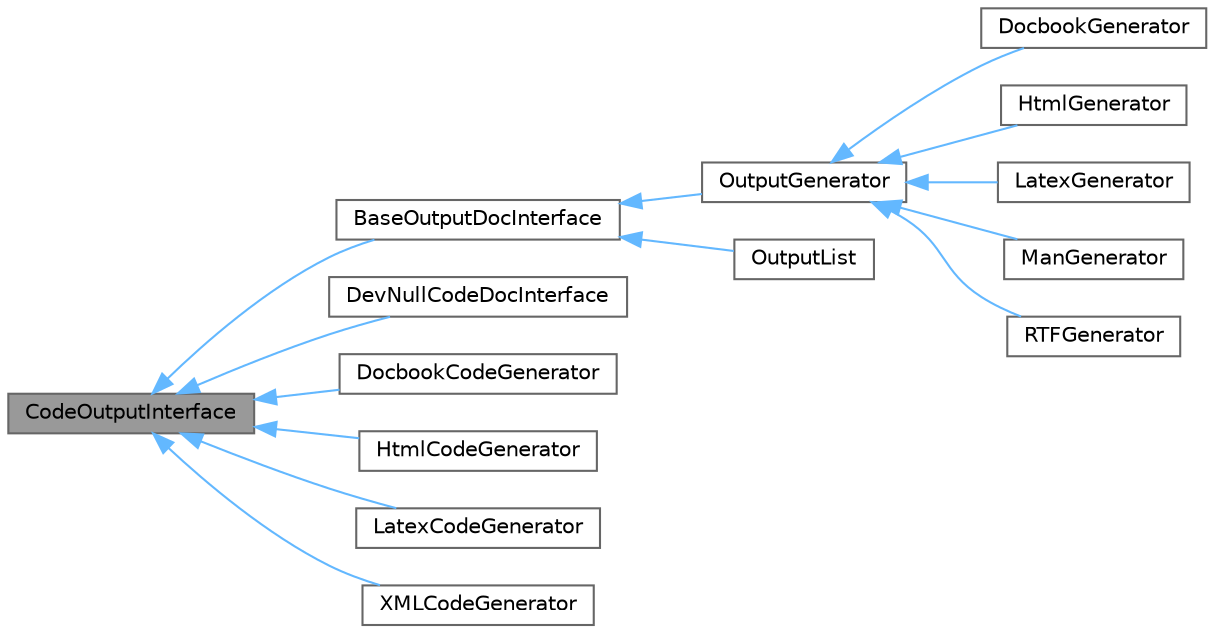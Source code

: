 digraph "CodeOutputInterface"
{
 // INTERACTIVE_SVG=YES
 // LATEX_PDF_SIZE
  bgcolor="transparent";
  edge [fontname=Helvetica,fontsize=10,labelfontname=Helvetica,labelfontsize=10];
  node [fontname=Helvetica,fontsize=10,shape=box,height=0.2,width=0.4];
  rankdir="LR";
  Node1 [label="CodeOutputInterface",height=0.2,width=0.4,color="gray40", fillcolor="grey60", style="filled", fontcolor="black",tooltip="Output interface for code parser."];
  Node1 -> Node2 [dir="back",color="steelblue1",style="solid"];
  Node2 [label="BaseOutputDocInterface",height=0.2,width=0.4,color="gray40", fillcolor="white", style="filled",URL="$df/d27/class_base_output_doc_interface.html",tooltip="Base Interface used for generating output outside of the comment blocks."];
  Node2 -> Node3 [dir="back",color="steelblue1",style="solid"];
  Node3 [label="OutputGenerator",height=0.2,width=0.4,color="gray40", fillcolor="white", style="filled",URL="$d3/d8e/class_output_generator.html",tooltip="Abstract output generator."];
  Node3 -> Node4 [dir="back",color="steelblue1",style="solid"];
  Node4 [label="DocbookGenerator",height=0.2,width=0.4,color="gray40", fillcolor="white", style="filled",URL="$d1/d72/class_docbook_generator.html",tooltip=" "];
  Node3 -> Node5 [dir="back",color="steelblue1",style="solid"];
  Node5 [label="HtmlGenerator",height=0.2,width=0.4,color="gray40", fillcolor="white", style="filled",URL="$d7/d41/class_html_generator.html",tooltip="Generator for HTML output."];
  Node3 -> Node6 [dir="back",color="steelblue1",style="solid"];
  Node6 [label="LatexGenerator",height=0.2,width=0.4,color="gray40", fillcolor="white", style="filled",URL="$d3/d77/class_latex_generator.html",tooltip="Generator for LaTeX output."];
  Node3 -> Node7 [dir="back",color="steelblue1",style="solid"];
  Node7 [label="ManGenerator",height=0.2,width=0.4,color="gray40", fillcolor="white", style="filled",URL="$de/da5/class_man_generator.html",tooltip="Generator for Man page output."];
  Node3 -> Node8 [dir="back",color="steelblue1",style="solid"];
  Node8 [label="RTFGenerator",height=0.2,width=0.4,color="gray40", fillcolor="white", style="filled",URL="$d0/da4/class_r_t_f_generator.html",tooltip="Generator for RTF output."];
  Node2 -> Node9 [dir="back",color="steelblue1",style="solid"];
  Node9 [label="OutputList",height=0.2,width=0.4,color="gray40", fillcolor="white", style="filled",URL="$df/dc8/class_output_list.html",tooltip="Class representing a list of output generators that are written to in parallel."];
  Node1 -> Node10 [dir="back",color="steelblue1",style="solid"];
  Node10 [label="DevNullCodeDocInterface",height=0.2,width=0.4,color="gray40", fillcolor="white", style="filled",URL="$dd/d8a/class_dev_null_code_doc_interface.html",tooltip="Class implementing CodeOutputInterface by throwing away everything."];
  Node1 -> Node11 [dir="back",color="steelblue1",style="solid"];
  Node11 [label="DocbookCodeGenerator",height=0.2,width=0.4,color="gray40", fillcolor="white", style="filled",URL="$d7/d80/class_docbook_code_generator.html",tooltip=" "];
  Node1 -> Node12 [dir="back",color="steelblue1",style="solid"];
  Node12 [label="HtmlCodeGenerator",height=0.2,width=0.4,color="gray40", fillcolor="white", style="filled",URL="$da/db6/class_html_code_generator.html",tooltip=" "];
  Node1 -> Node13 [dir="back",color="steelblue1",style="solid"];
  Node13 [label="LatexCodeGenerator",height=0.2,width=0.4,color="gray40", fillcolor="white", style="filled",URL="$d0/d37/class_latex_code_generator.html",tooltip=" "];
  Node1 -> Node14 [dir="back",color="steelblue1",style="solid"];
  Node14 [label="XMLCodeGenerator",height=0.2,width=0.4,color="gray40", fillcolor="white", style="filled",URL="$dd/d66/class_x_m_l_code_generator.html",tooltip=" "];
}
